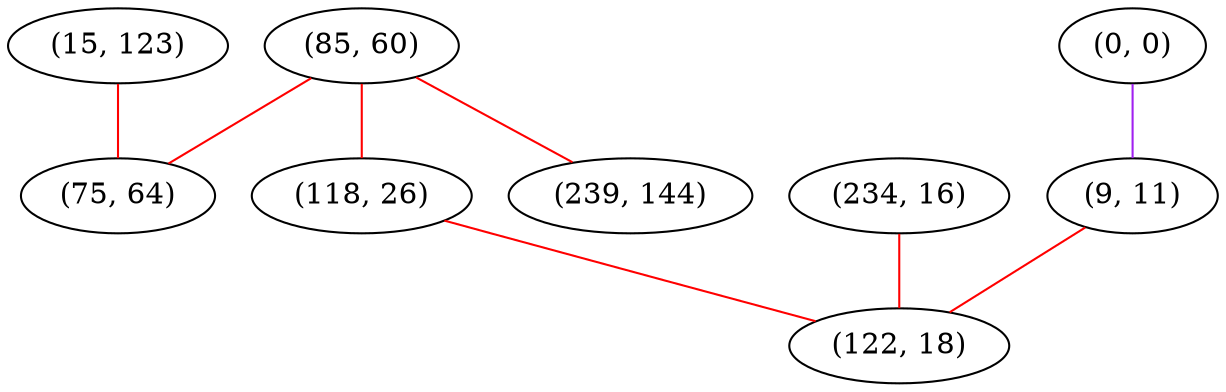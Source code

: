 graph "" {
"(15, 123)";
"(0, 0)";
"(234, 16)";
"(85, 60)";
"(118, 26)";
"(75, 64)";
"(9, 11)";
"(239, 144)";
"(122, 18)";
"(15, 123)" -- "(75, 64)"  [color=red, key=0, weight=1];
"(0, 0)" -- "(9, 11)"  [color=purple, key=0, weight=4];
"(234, 16)" -- "(122, 18)"  [color=red, key=0, weight=1];
"(85, 60)" -- "(75, 64)"  [color=red, key=0, weight=1];
"(85, 60)" -- "(118, 26)"  [color=red, key=0, weight=1];
"(85, 60)" -- "(239, 144)"  [color=red, key=0, weight=1];
"(118, 26)" -- "(122, 18)"  [color=red, key=0, weight=1];
"(9, 11)" -- "(122, 18)"  [color=red, key=0, weight=1];
}
